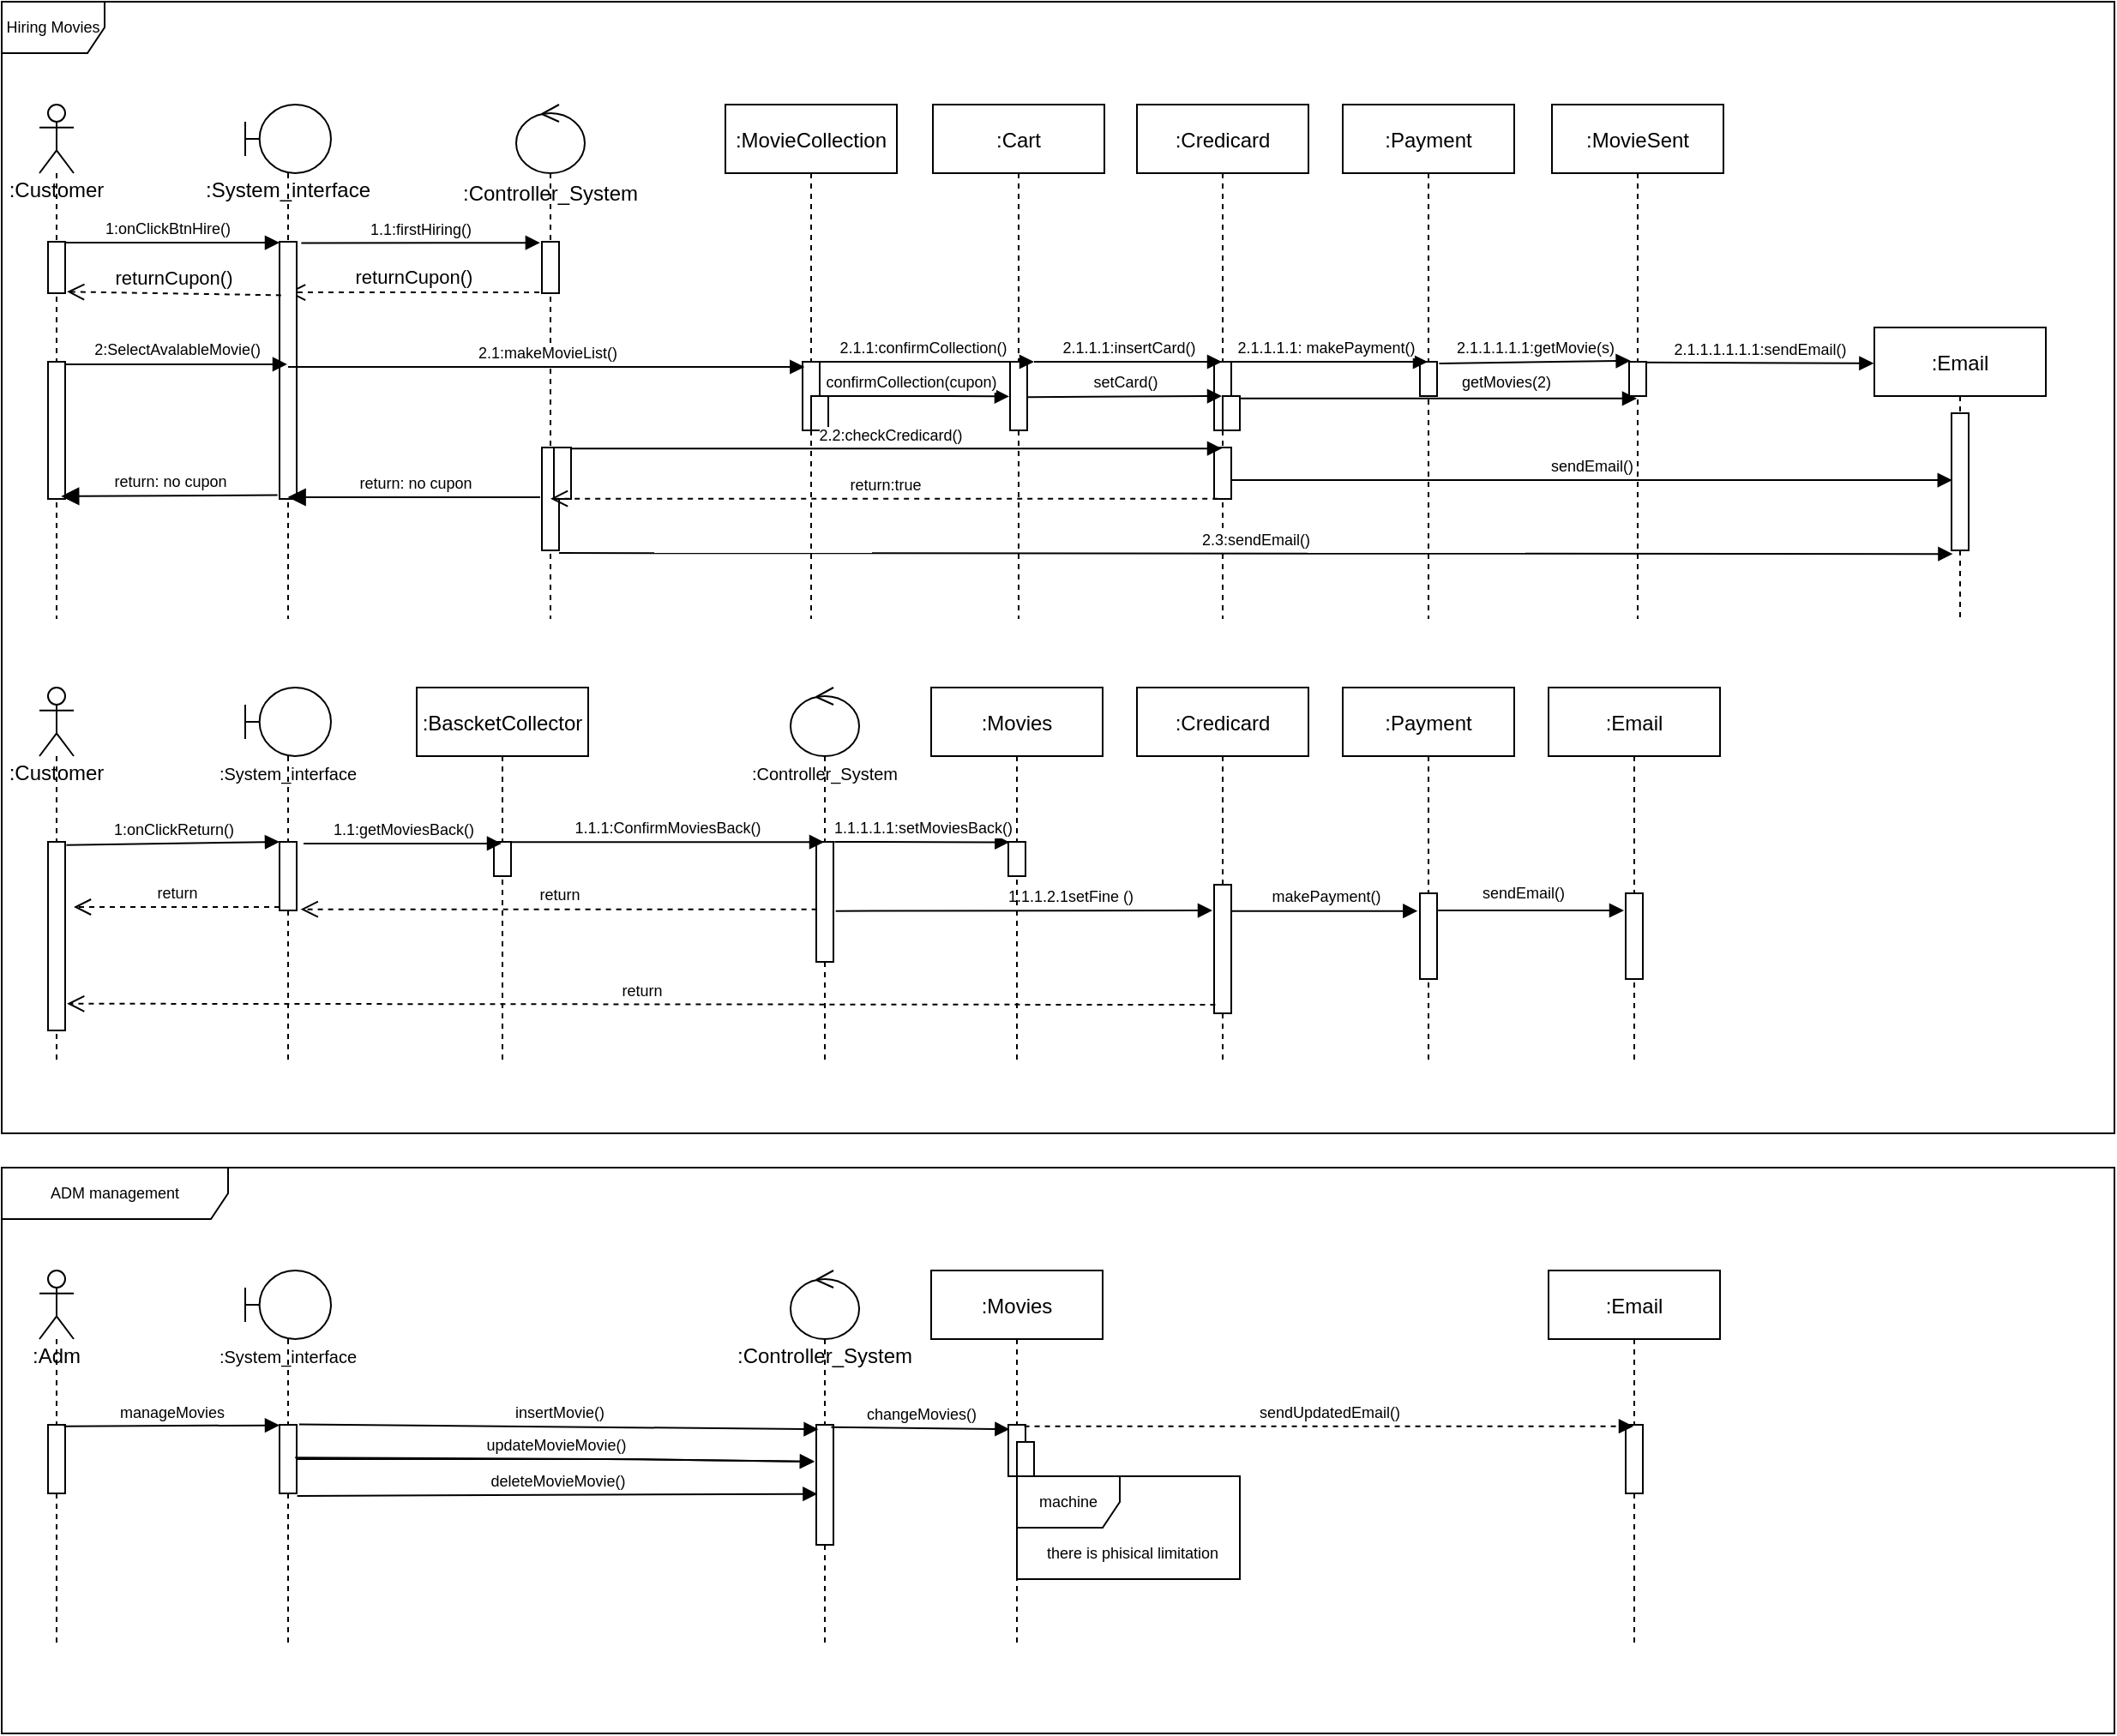 <mxfile version="14.5.1" type="github" pages="2">
  <diagram id="kgpKYQtTHZ0yAKxKKP6v" name="Page-1">
    <mxGraphModel dx="1372" dy="763" grid="1" gridSize="10" guides="1" tooltips="1" connect="1" arrows="1" fold="1" page="1" pageScale="1" pageWidth="850" pageHeight="1100" math="0" shadow="0">
      <root>
        <mxCell id="0" />
        <mxCell id="1" parent="0" />
        <mxCell id="9OgYv_cV8kC7q-Cjv74S-97" value="Hiring Movies" style="shape=umlFrame;whiteSpace=wrap;html=1;fontSize=9;movable=0;resizable=0;rotatable=0;deletable=0;editable=0;connectable=0;" vertex="1" parent="1">
          <mxGeometry x="18" y="20" width="1232" height="660" as="geometry" />
        </mxCell>
        <mxCell id="3nuBFxr9cyL0pnOWT2aG-7" value="returnCupon()" style="verticalAlign=bottom;endArrow=open;dashed=1;endSize=8;exitX=-0.152;exitY=0.985;shadow=0;strokeWidth=1;exitDx=0;exitDy=0;exitPerimeter=0;" parent="1" source="2R39ltGWzeSs4JhXjA6q-25" target="2R39ltGWzeSs4JhXjA6q-15" edge="1">
          <mxGeometry relative="1" as="geometry">
            <mxPoint x="190" y="179" as="targetPoint" />
            <mxPoint x="345" y="179" as="sourcePoint" />
          </mxGeometry>
        </mxCell>
        <mxCell id="3nuBFxr9cyL0pnOWT2aG-8" value="1:onClickBtnHire()" style="verticalAlign=bottom;endArrow=block;entryX=0;entryY=0.011;shadow=0;strokeWidth=1;entryDx=0;entryDy=0;entryPerimeter=0;fontSize=9;" parent="1" source="2R39ltGWzeSs4JhXjA6q-1" edge="1">
          <mxGeometry relative="1" as="geometry">
            <mxPoint x="275" y="160" as="sourcePoint" />
            <mxPoint x="180" y="160.55" as="targetPoint" />
          </mxGeometry>
        </mxCell>
        <mxCell id="2R39ltGWzeSs4JhXjA6q-1" value=":Customer" style="shape=umlLifeline;participant=umlActor;perimeter=lifelinePerimeter;whiteSpace=wrap;html=1;container=1;collapsible=0;recursiveResize=0;verticalAlign=top;spacingTop=36;outlineConnect=0;" vertex="1" parent="1">
          <mxGeometry x="40" y="80" width="20" height="300" as="geometry" />
        </mxCell>
        <mxCell id="2R39ltGWzeSs4JhXjA6q-24" value="" style="points=[];perimeter=orthogonalPerimeter;rounded=0;shadow=0;strokeWidth=1;" vertex="1" parent="2R39ltGWzeSs4JhXjA6q-1">
          <mxGeometry x="5" y="80" width="10" height="30" as="geometry" />
        </mxCell>
        <mxCell id="2R39ltGWzeSs4JhXjA6q-10" value=":MovieCollection" style="shape=umlLifeline;perimeter=lifelinePerimeter;container=1;collapsible=0;recursiveResize=0;rounded=0;shadow=0;strokeWidth=1;" vertex="1" parent="1">
          <mxGeometry x="440" y="80" width="100" height="300" as="geometry" />
        </mxCell>
        <mxCell id="9OgYv_cV8kC7q-Cjv74S-30" value="" style="points=[];perimeter=orthogonalPerimeter;rounded=0;shadow=0;strokeWidth=1;" vertex="1" parent="2R39ltGWzeSs4JhXjA6q-10">
          <mxGeometry x="45" y="150" width="10" height="40" as="geometry" />
        </mxCell>
        <mxCell id="9OgYv_cV8kC7q-Cjv74S-54" value="" style="points=[];perimeter=orthogonalPerimeter;rounded=0;shadow=0;strokeWidth=1;" vertex="1" parent="2R39ltGWzeSs4JhXjA6q-10">
          <mxGeometry x="50" y="170" width="10" height="20" as="geometry" />
        </mxCell>
        <mxCell id="2R39ltGWzeSs4JhXjA6q-12" value=":Cart" style="shape=umlLifeline;perimeter=lifelinePerimeter;container=1;collapsible=0;recursiveResize=0;rounded=0;shadow=0;strokeWidth=1;" vertex="1" parent="1">
          <mxGeometry x="561" y="80" width="100" height="300" as="geometry" />
        </mxCell>
        <mxCell id="2R39ltGWzeSs4JhXjA6q-13" value="" style="points=[];perimeter=orthogonalPerimeter;rounded=0;shadow=0;strokeWidth=1;" vertex="1" parent="2R39ltGWzeSs4JhXjA6q-12">
          <mxGeometry x="45" y="150" width="10" height="40" as="geometry" />
        </mxCell>
        <mxCell id="2R39ltGWzeSs4JhXjA6q-15" value=":System_interface" style="shape=umlLifeline;participant=umlBoundary;perimeter=lifelinePerimeter;whiteSpace=wrap;html=1;container=1;collapsible=0;recursiveResize=0;verticalAlign=top;spacingTop=36;outlineConnect=0;" vertex="1" parent="1">
          <mxGeometry x="160" y="80" width="50" height="300" as="geometry" />
        </mxCell>
        <mxCell id="2R39ltGWzeSs4JhXjA6q-16" value="" style="points=[];perimeter=orthogonalPerimeter;rounded=0;shadow=0;strokeWidth=1;" vertex="1" parent="1">
          <mxGeometry x="180" y="160" width="10" height="150" as="geometry" />
        </mxCell>
        <mxCell id="2R39ltGWzeSs4JhXjA6q-20" value="" style="shape=umlLifeline;participant=umlControl;perimeter=lifelinePerimeter;whiteSpace=wrap;html=1;container=1;collapsible=0;recursiveResize=0;verticalAlign=top;spacingTop=36;outlineConnect=0;" vertex="1" parent="1">
          <mxGeometry x="318" y="80" width="40" height="300" as="geometry" />
        </mxCell>
        <mxCell id="9OgYv_cV8kC7q-Cjv74S-37" value="" style="points=[];perimeter=orthogonalPerimeter;rounded=0;shadow=0;strokeWidth=1;" vertex="1" parent="2R39ltGWzeSs4JhXjA6q-20">
          <mxGeometry x="15" y="200" width="10" height="60" as="geometry" />
        </mxCell>
        <mxCell id="2R39ltGWzeSs4JhXjA6q-25" value="" style="html=1;points=[];perimeter=orthogonalPerimeter;" vertex="1" parent="2R39ltGWzeSs4JhXjA6q-20">
          <mxGeometry x="15" y="80" width="10" height="30" as="geometry" />
        </mxCell>
        <mxCell id="2R39ltGWzeSs4JhXjA6q-23" value=":Controller_System" style="text;html=1;strokeColor=none;fillColor=none;align=center;verticalAlign=middle;whiteSpace=wrap;rounded=0;" vertex="1" parent="1">
          <mxGeometry x="290" y="122" width="96" height="20" as="geometry" />
        </mxCell>
        <mxCell id="9OgYv_cV8kC7q-Cjv74S-4" value="1.1:firstHiring()" style="html=1;verticalAlign=bottom;endArrow=block;fontSize=9;exitX=1.271;exitY=0.005;exitDx=0;exitDy=0;exitPerimeter=0;entryX=-0.105;entryY=0.02;entryDx=0;entryDy=0;entryPerimeter=0;" edge="1" parent="1" source="2R39ltGWzeSs4JhXjA6q-16" target="2R39ltGWzeSs4JhXjA6q-25">
          <mxGeometry width="80" relative="1" as="geometry">
            <mxPoint x="340" y="170" as="sourcePoint" />
            <mxPoint x="420" y="170" as="targetPoint" />
          </mxGeometry>
        </mxCell>
        <mxCell id="9OgYv_cV8kC7q-Cjv74S-12" value="2:SelectAvalableMovie()" style="html=1;verticalAlign=bottom;endArrow=block;fontSize=9;exitX=0.95;exitY=0.037;exitDx=0;exitDy=0;exitPerimeter=0;" edge="1" target="2R39ltGWzeSs4JhXjA6q-15" parent="1">
          <mxGeometry relative="1" as="geometry">
            <mxPoint x="54.5" y="231.48" as="sourcePoint" />
          </mxGeometry>
        </mxCell>
        <mxCell id="9OgYv_cV8kC7q-Cjv74S-13" value="return: no cupon" style="html=1;verticalAlign=bottom;endArrow=block;endSize=8;fontSize=9;endFill=1;" edge="1" parent="1">
          <mxGeometry relative="1" as="geometry">
            <mxPoint x="184.81" y="309.0" as="targetPoint" />
            <mxPoint x="332" y="309" as="sourcePoint" />
          </mxGeometry>
        </mxCell>
        <mxCell id="9OgYv_cV8kC7q-Cjv74S-14" value=":Credicard" style="shape=umlLifeline;perimeter=lifelinePerimeter;container=1;collapsible=0;recursiveResize=0;rounded=0;shadow=0;strokeWidth=1;" vertex="1" parent="1">
          <mxGeometry x="680" y="80" width="100" height="300" as="geometry" />
        </mxCell>
        <mxCell id="9OgYv_cV8kC7q-Cjv74S-15" value="" style="points=[];perimeter=orthogonalPerimeter;rounded=0;shadow=0;strokeWidth=1;" vertex="1" parent="9OgYv_cV8kC7q-Cjv74S-14">
          <mxGeometry x="45" y="200" width="10" height="30" as="geometry" />
        </mxCell>
        <mxCell id="9OgYv_cV8kC7q-Cjv74S-35" value="" style="html=1;points=[];perimeter=orthogonalPerimeter;" vertex="1" parent="9OgYv_cV8kC7q-Cjv74S-14">
          <mxGeometry x="45" y="150" width="10" height="40" as="geometry" />
        </mxCell>
        <mxCell id="9OgYv_cV8kC7q-Cjv74S-56" value="" style="points=[];perimeter=orthogonalPerimeter;rounded=0;shadow=0;strokeWidth=1;" vertex="1" parent="9OgYv_cV8kC7q-Cjv74S-14">
          <mxGeometry x="50" y="170" width="10" height="20" as="geometry" />
        </mxCell>
        <mxCell id="9OgYv_cV8kC7q-Cjv74S-16" value=":Payment" style="shape=umlLifeline;perimeter=lifelinePerimeter;container=1;collapsible=0;recursiveResize=0;rounded=0;shadow=0;strokeWidth=1;" vertex="1" parent="1">
          <mxGeometry x="800" y="80" width="100" height="300" as="geometry" />
        </mxCell>
        <mxCell id="9OgYv_cV8kC7q-Cjv74S-17" value="" style="points=[];perimeter=orthogonalPerimeter;rounded=0;shadow=0;strokeWidth=1;" vertex="1" parent="9OgYv_cV8kC7q-Cjv74S-16">
          <mxGeometry x="45" y="150" width="10" height="20" as="geometry" />
        </mxCell>
        <mxCell id="9OgYv_cV8kC7q-Cjv74S-18" value=":MovieSent" style="shape=umlLifeline;perimeter=lifelinePerimeter;container=1;collapsible=0;recursiveResize=0;rounded=0;shadow=0;strokeWidth=1;" vertex="1" parent="1">
          <mxGeometry x="922" y="80" width="100" height="300" as="geometry" />
        </mxCell>
        <mxCell id="9OgYv_cV8kC7q-Cjv74S-19" value="" style="points=[];perimeter=orthogonalPerimeter;rounded=0;shadow=0;strokeWidth=1;" vertex="1" parent="9OgYv_cV8kC7q-Cjv74S-18">
          <mxGeometry x="45" y="150" width="10" height="20" as="geometry" />
        </mxCell>
        <mxCell id="9OgYv_cV8kC7q-Cjv74S-20" value=":Email" style="shape=umlLifeline;perimeter=lifelinePerimeter;container=1;collapsible=0;recursiveResize=0;rounded=0;shadow=0;strokeWidth=1;" vertex="1" parent="1">
          <mxGeometry x="1110" y="210" width="100" height="170" as="geometry" />
        </mxCell>
        <mxCell id="9OgYv_cV8kC7q-Cjv74S-21" value="" style="points=[];perimeter=orthogonalPerimeter;rounded=0;shadow=0;strokeWidth=1;" vertex="1" parent="9OgYv_cV8kC7q-Cjv74S-20">
          <mxGeometry x="45" y="50" width="10" height="80" as="geometry" />
        </mxCell>
        <mxCell id="9OgYv_cV8kC7q-Cjv74S-27" value="&lt;span style=&quot;font-size: 11px&quot;&gt;returnCupon()&lt;/span&gt;" style="html=1;verticalAlign=bottom;endArrow=open;dashed=1;endSize=8;fontSize=9;exitX=0.09;exitY=0.208;exitDx=0;exitDy=0;exitPerimeter=0;entryX=1.107;entryY=0.972;entryDx=0;entryDy=0;entryPerimeter=0;" edge="1" parent="1" source="2R39ltGWzeSs4JhXjA6q-16" target="2R39ltGWzeSs4JhXjA6q-24">
          <mxGeometry relative="1" as="geometry">
            <mxPoint x="500" y="300" as="sourcePoint" />
            <mxPoint x="55.0" y="267.8" as="targetPoint" />
          </mxGeometry>
        </mxCell>
        <mxCell id="9OgYv_cV8kC7q-Cjv74S-29" value="" style="points=[];perimeter=orthogonalPerimeter;rounded=0;shadow=0;strokeWidth=1;" vertex="1" parent="1">
          <mxGeometry x="180" y="270" width="10" as="geometry" />
        </mxCell>
        <mxCell id="9OgYv_cV8kC7q-Cjv74S-31" value="2.1:makeMovieList()" style="html=1;verticalAlign=bottom;endArrow=block;fontSize=9;entryX=0.117;entryY=0.075;entryDx=0;entryDy=0;entryPerimeter=0;" edge="1" parent="1" source="2R39ltGWzeSs4JhXjA6q-15" target="9OgYv_cV8kC7q-Cjv74S-30">
          <mxGeometry width="80" relative="1" as="geometry">
            <mxPoint x="460" y="290" as="sourcePoint" />
            <mxPoint x="540" y="290" as="targetPoint" />
          </mxGeometry>
        </mxCell>
        <mxCell id="9OgYv_cV8kC7q-Cjv74S-33" value="2.1.1:confirmCollection()" style="html=1;verticalAlign=bottom;endArrow=block;fontSize=9;" edge="1" parent="1" source="2R39ltGWzeSs4JhXjA6q-10">
          <mxGeometry width="80" relative="1" as="geometry">
            <mxPoint x="560" y="230" as="sourcePoint" />
            <mxPoint x="620" y="230" as="targetPoint" />
          </mxGeometry>
        </mxCell>
        <mxCell id="9OgYv_cV8kC7q-Cjv74S-34" value="2.1.1.1:insertCard()" style="html=1;verticalAlign=bottom;endArrow=block;fontSize=9;" edge="1" parent="1" target="9OgYv_cV8kC7q-Cjv74S-14">
          <mxGeometry width="80" relative="1" as="geometry">
            <mxPoint x="620" y="230" as="sourcePoint" />
            <mxPoint x="640" y="230" as="targetPoint" />
          </mxGeometry>
        </mxCell>
        <mxCell id="9OgYv_cV8kC7q-Cjv74S-36" value="2.2:checkCredicard()" style="html=1;verticalAlign=bottom;endArrow=block;fontSize=9;exitX=0.86;exitY=0.01;exitDx=0;exitDy=0;exitPerimeter=0;" edge="1" parent="1" source="9OgYv_cV8kC7q-Cjv74S-37" target="9OgYv_cV8kC7q-Cjv74S-14">
          <mxGeometry width="80" relative="1" as="geometry">
            <mxPoint x="520" y="250" as="sourcePoint" />
            <mxPoint x="600" y="250" as="targetPoint" />
          </mxGeometry>
        </mxCell>
        <mxCell id="9OgYv_cV8kC7q-Cjv74S-39" value="2.1.1.1.1: makePayment()" style="html=1;verticalAlign=bottom;endArrow=block;fontSize=9;" edge="1" parent="1" source="9OgYv_cV8kC7q-Cjv74S-14" target="9OgYv_cV8kC7q-Cjv74S-16">
          <mxGeometry width="80" relative="1" as="geometry">
            <mxPoint x="770" y="230" as="sourcePoint" />
            <mxPoint x="760" y="230" as="targetPoint" />
          </mxGeometry>
        </mxCell>
        <mxCell id="9OgYv_cV8kC7q-Cjv74S-40" value="2.1.1.1.1.1:getMovie(s)" style="html=1;verticalAlign=bottom;endArrow=block;fontSize=9;entryX=0.08;entryY=-0.03;entryDx=0;entryDy=0;entryPerimeter=0;exitX=1.12;exitY=0.05;exitDx=0;exitDy=0;exitPerimeter=0;" edge="1" parent="1" source="9OgYv_cV8kC7q-Cjv74S-17" target="9OgYv_cV8kC7q-Cjv74S-19">
          <mxGeometry width="80" relative="1" as="geometry">
            <mxPoint x="820" y="220" as="sourcePoint" />
            <mxPoint x="900" y="220" as="targetPoint" />
          </mxGeometry>
        </mxCell>
        <mxCell id="9OgYv_cV8kC7q-Cjv74S-41" value="" style="html=1;points=[];perimeter=orthogonalPerimeter;fontSize=9;" vertex="1" parent="1">
          <mxGeometry x="45" y="230" width="10" height="80" as="geometry" />
        </mxCell>
        <mxCell id="9OgYv_cV8kC7q-Cjv74S-42" value="return: no cupon" style="html=1;verticalAlign=bottom;endArrow=block;endSize=8;exitX=-0.117;exitY=0.985;fontSize=9;exitDx=0;exitDy=0;exitPerimeter=0;entryX=0.762;entryY=0.981;entryDx=0;entryDy=0;entryPerimeter=0;endFill=1;" edge="1" parent="1" source="2R39ltGWzeSs4JhXjA6q-16" target="9OgYv_cV8kC7q-Cjv74S-41">
          <mxGeometry relative="1" as="geometry">
            <mxPoint x="194.81" y="319.16" as="targetPoint" />
            <mxPoint x="343.31" y="319.16" as="sourcePoint" />
          </mxGeometry>
        </mxCell>
        <mxCell id="9OgYv_cV8kC7q-Cjv74S-43" value="2.1.1.1.1.1.1:sendEmail()" style="html=1;verticalAlign=bottom;endArrow=block;fontSize=9;exitX=1;exitY=0.017;exitDx=0;exitDy=0;exitPerimeter=0;entryX=-0.003;entryY=0.123;entryDx=0;entryDy=0;entryPerimeter=0;" edge="1" parent="1" source="9OgYv_cV8kC7q-Cjv74S-19" target="9OgYv_cV8kC7q-Cjv74S-20">
          <mxGeometry width="80" relative="1" as="geometry">
            <mxPoint x="740" y="320" as="sourcePoint" />
            <mxPoint x="1058" y="230" as="targetPoint" />
          </mxGeometry>
        </mxCell>
        <mxCell id="9OgYv_cV8kC7q-Cjv74S-44" value="sendEmail()" style="html=1;verticalAlign=bottom;endArrow=block;fontSize=9;entryX=0.04;entryY=0.488;entryDx=0;entryDy=0;entryPerimeter=0;" edge="1" parent="1" source="9OgYv_cV8kC7q-Cjv74S-15" target="9OgYv_cV8kC7q-Cjv74S-21">
          <mxGeometry width="80" relative="1" as="geometry">
            <mxPoint x="670" y="320" as="sourcePoint" />
            <mxPoint x="750" y="320" as="targetPoint" />
          </mxGeometry>
        </mxCell>
        <mxCell id="9OgYv_cV8kC7q-Cjv74S-45" value="2.3:sendEmail()" style="html=1;verticalAlign=bottom;endArrow=block;fontSize=9;exitX=0.997;exitY=1.026;exitDx=0;exitDy=0;exitPerimeter=0;entryX=0.072;entryY=1.026;entryDx=0;entryDy=0;entryPerimeter=0;" edge="1" parent="1" source="9OgYv_cV8kC7q-Cjv74S-37" target="9OgYv_cV8kC7q-Cjv74S-21">
          <mxGeometry width="80" relative="1" as="geometry">
            <mxPoint x="650" y="300" as="sourcePoint" />
            <mxPoint x="730" y="300" as="targetPoint" />
          </mxGeometry>
        </mxCell>
        <mxCell id="9OgYv_cV8kC7q-Cjv74S-46" value=":Customer" style="shape=umlLifeline;participant=umlActor;perimeter=lifelinePerimeter;whiteSpace=wrap;html=1;container=1;collapsible=0;recursiveResize=0;verticalAlign=top;spacingTop=36;outlineConnect=0;" vertex="1" parent="1">
          <mxGeometry x="40" y="420" width="20" height="220" as="geometry" />
        </mxCell>
        <mxCell id="9OgYv_cV8kC7q-Cjv74S-49" value="&lt;font style=&quot;font-size: 10px&quot;&gt;:System_interface&lt;/font&gt;" style="shape=umlLifeline;participant=umlBoundary;perimeter=lifelinePerimeter;whiteSpace=wrap;html=1;container=1;collapsible=0;recursiveResize=0;verticalAlign=top;spacingTop=36;outlineConnect=0;" vertex="1" parent="1">
          <mxGeometry x="160" y="420" width="50" height="220" as="geometry" />
        </mxCell>
        <mxCell id="9OgYv_cV8kC7q-Cjv74S-60" value="" style="html=1;points=[];perimeter=orthogonalPerimeter;fontSize=9;" vertex="1" parent="9OgYv_cV8kC7q-Cjv74S-49">
          <mxGeometry x="20" y="90" width="10" height="40" as="geometry" />
        </mxCell>
        <mxCell id="9OgYv_cV8kC7q-Cjv74S-53" value="" style="html=1;points=[];perimeter=orthogonalPerimeter;" vertex="1" parent="1">
          <mxGeometry x="340" y="280" width="10" height="30" as="geometry" />
        </mxCell>
        <mxCell id="9OgYv_cV8kC7q-Cjv74S-38" value="return:true" style="html=1;verticalAlign=bottom;endArrow=open;dashed=1;endSize=8;fontSize=9;exitX=0.21;exitY=0.995;exitDx=0;exitDy=0;exitPerimeter=0;" edge="1" parent="1" source="9OgYv_cV8kC7q-Cjv74S-15" target="2R39ltGWzeSs4JhXjA6q-20">
          <mxGeometry relative="1" as="geometry">
            <mxPoint x="690" y="189" as="sourcePoint" />
            <mxPoint x="520" y="250" as="targetPoint" />
          </mxGeometry>
        </mxCell>
        <mxCell id="9OgYv_cV8kC7q-Cjv74S-55" value="confirmCollection(cupon)" style="html=1;verticalAlign=bottom;endArrow=block;fontSize=9;entryX=-0.051;entryY=0.505;entryDx=0;entryDy=0;entryPerimeter=0;" edge="1" parent="1" source="2R39ltGWzeSs4JhXjA6q-10" target="2R39ltGWzeSs4JhXjA6q-13">
          <mxGeometry width="80" relative="1" as="geometry">
            <mxPoint x="490.267" y="230" as="sourcePoint" />
            <mxPoint x="620" y="230" as="targetPoint" />
            <Array as="points">
              <mxPoint x="560" y="250" />
            </Array>
          </mxGeometry>
        </mxCell>
        <mxCell id="9OgYv_cV8kC7q-Cjv74S-57" value="getMovies(2)" style="html=1;verticalAlign=bottom;endArrow=block;fontSize=9;exitX=0.98;exitY=0.07;exitDx=0;exitDy=0;exitPerimeter=0;" edge="1" parent="1" source="9OgYv_cV8kC7q-Cjv74S-56" target="9OgYv_cV8kC7q-Cjv74S-18">
          <mxGeometry x="0.337" y="1" width="80" relative="1" as="geometry">
            <mxPoint x="790" y="270" as="sourcePoint" />
            <mxPoint x="870" y="270" as="targetPoint" />
            <mxPoint as="offset" />
          </mxGeometry>
        </mxCell>
        <mxCell id="9OgYv_cV8kC7q-Cjv74S-59" value="setCard()" style="html=1;verticalAlign=bottom;endArrow=block;fontSize=9;exitX=1;exitY=0.515;exitDx=0;exitDy=0;exitPerimeter=0;" edge="1" parent="1" source="2R39ltGWzeSs4JhXjA6q-13">
          <mxGeometry width="80" relative="1" as="geometry">
            <mxPoint x="640" y="250" as="sourcePoint" />
            <mxPoint x="729.5" y="250" as="targetPoint" />
          </mxGeometry>
        </mxCell>
        <mxCell id="9OgYv_cV8kC7q-Cjv74S-61" value="1:onClickReturn()" style="html=1;verticalAlign=bottom;endArrow=block;entryX=0;entryY=0;fontSize=9;exitX=1.072;exitY=0.017;exitDx=0;exitDy=0;exitPerimeter=0;" edge="1" target="9OgYv_cV8kC7q-Cjv74S-60" parent="1" source="9OgYv_cV8kC7q-Cjv74S-7">
          <mxGeometry relative="1" as="geometry">
            <mxPoint x="-25" y="620" as="sourcePoint" />
          </mxGeometry>
        </mxCell>
        <mxCell id="9OgYv_cV8kC7q-Cjv74S-7" value="" style="html=1;points=[];perimeter=orthogonalPerimeter;fontSize=9;" vertex="1" parent="1">
          <mxGeometry x="45" y="510" width="10" height="110" as="geometry" />
        </mxCell>
        <mxCell id="9OgYv_cV8kC7q-Cjv74S-62" value="return" style="html=1;verticalAlign=bottom;endArrow=open;dashed=1;endSize=8;exitX=0;exitY=0.95;fontSize=9;" edge="1" source="9OgYv_cV8kC7q-Cjv74S-60" parent="1">
          <mxGeometry relative="1" as="geometry">
            <mxPoint x="60" y="548" as="targetPoint" />
          </mxGeometry>
        </mxCell>
        <mxCell id="9OgYv_cV8kC7q-Cjv74S-70" value="" style="shape=umlLifeline;participant=umlControl;perimeter=lifelinePerimeter;whiteSpace=wrap;html=1;container=1;collapsible=0;recursiveResize=0;verticalAlign=top;spacingTop=36;outlineConnect=0;" vertex="1" parent="1">
          <mxGeometry x="478" y="420" width="40" height="220" as="geometry" />
        </mxCell>
        <mxCell id="9OgYv_cV8kC7q-Cjv74S-71" value="" style="html=1;points=[];perimeter=orthogonalPerimeter;" vertex="1" parent="9OgYv_cV8kC7q-Cjv74S-70">
          <mxGeometry x="15" y="90" width="10" height="70" as="geometry" />
        </mxCell>
        <mxCell id="9OgYv_cV8kC7q-Cjv74S-73" value="&lt;font style=&quot;font-size: 10px&quot;&gt;:Controller_System&lt;/font&gt;" style="text;html=1;strokeColor=none;fillColor=none;align=center;verticalAlign=middle;whiteSpace=wrap;rounded=0;" vertex="1" parent="1">
          <mxGeometry x="450" y="460" width="96" height="20" as="geometry" />
        </mxCell>
        <mxCell id="9OgYv_cV8kC7q-Cjv74S-76" value=":Payment" style="shape=umlLifeline;perimeter=lifelinePerimeter;container=1;collapsible=0;recursiveResize=0;rounded=0;shadow=0;strokeWidth=1;" vertex="1" parent="1">
          <mxGeometry x="800" y="420" width="100" height="220" as="geometry" />
        </mxCell>
        <mxCell id="9OgYv_cV8kC7q-Cjv74S-77" value="" style="points=[];perimeter=orthogonalPerimeter;rounded=0;shadow=0;strokeWidth=1;" vertex="1" parent="9OgYv_cV8kC7q-Cjv74S-76">
          <mxGeometry x="45" y="120" width="10" height="50" as="geometry" />
        </mxCell>
        <mxCell id="9OgYv_cV8kC7q-Cjv74S-78" value=":BascketCollector" style="shape=umlLifeline;perimeter=lifelinePerimeter;container=1;collapsible=0;recursiveResize=0;rounded=0;shadow=0;strokeWidth=1;" vertex="1" parent="1">
          <mxGeometry x="260" y="420" width="100" height="220" as="geometry" />
        </mxCell>
        <mxCell id="9OgYv_cV8kC7q-Cjv74S-79" value="" style="points=[];perimeter=orthogonalPerimeter;rounded=0;shadow=0;strokeWidth=1;" vertex="1" parent="9OgYv_cV8kC7q-Cjv74S-78">
          <mxGeometry x="45" y="90" width="10" height="20" as="geometry" />
        </mxCell>
        <mxCell id="9OgYv_cV8kC7q-Cjv74S-80" value="1.1:getMoviesBack()" style="html=1;verticalAlign=bottom;endArrow=block;fontSize=9;exitX=1.4;exitY=0.024;exitDx=0;exitDy=0;exitPerimeter=0;" edge="1" parent="1" source="9OgYv_cV8kC7q-Cjv74S-60">
          <mxGeometry width="80" relative="1" as="geometry">
            <mxPoint x="360" y="590" as="sourcePoint" />
            <mxPoint x="309.5" y="510.96" as="targetPoint" />
          </mxGeometry>
        </mxCell>
        <mxCell id="9OgYv_cV8kC7q-Cjv74S-81" value="1.1.1:ConfirmMoviesBack()" style="html=1;verticalAlign=bottom;endArrow=block;fontSize=9;exitX=1.038;exitY=0.006;exitDx=0;exitDy=0;exitPerimeter=0;" edge="1" parent="1" source="9OgYv_cV8kC7q-Cjv74S-79" target="9OgYv_cV8kC7q-Cjv74S-70">
          <mxGeometry width="80" relative="1" as="geometry">
            <mxPoint x="400" y="570" as="sourcePoint" />
            <mxPoint x="480" y="570" as="targetPoint" />
          </mxGeometry>
        </mxCell>
        <mxCell id="9OgYv_cV8kC7q-Cjv74S-82" value="return" style="html=1;verticalAlign=bottom;endArrow=open;dashed=1;endSize=8;exitX=0.031;exitY=0.562;fontSize=9;exitDx=0;exitDy=0;exitPerimeter=0;entryX=1.233;entryY=0.983;entryDx=0;entryDy=0;entryPerimeter=0;" edge="1" parent="1" source="9OgYv_cV8kC7q-Cjv74S-71" target="9OgYv_cV8kC7q-Cjv74S-60">
          <mxGeometry relative="1" as="geometry">
            <mxPoint x="191.8" y="541.2" as="targetPoint" />
            <mxPoint x="493.31" y="539.14" as="sourcePoint" />
          </mxGeometry>
        </mxCell>
        <mxCell id="9OgYv_cV8kC7q-Cjv74S-83" value=":Credicard" style="shape=umlLifeline;perimeter=lifelinePerimeter;container=1;collapsible=0;recursiveResize=0;rounded=0;shadow=0;strokeWidth=1;" vertex="1" parent="1">
          <mxGeometry x="680" y="420" width="100" height="220" as="geometry" />
        </mxCell>
        <mxCell id="9OgYv_cV8kC7q-Cjv74S-85" value="" style="html=1;points=[];perimeter=orthogonalPerimeter;" vertex="1" parent="9OgYv_cV8kC7q-Cjv74S-83">
          <mxGeometry x="45" y="115" width="10" height="75" as="geometry" />
        </mxCell>
        <mxCell id="9OgYv_cV8kC7q-Cjv74S-87" value="1.1.1.2.1setFine ()" style="html=1;verticalAlign=bottom;endArrow=block;fontSize=9;exitX=1.133;exitY=0.576;exitDx=0;exitDy=0;exitPerimeter=0;" edge="1" parent="1" source="9OgYv_cV8kC7q-Cjv74S-71">
          <mxGeometry x="0.245" width="80" relative="1" as="geometry">
            <mxPoint x="501.33" y="527.34" as="sourcePoint" />
            <mxPoint x="724" y="550" as="targetPoint" />
            <mxPoint as="offset" />
          </mxGeometry>
        </mxCell>
        <mxCell id="9OgYv_cV8kC7q-Cjv74S-88" value="makePayment()" style="html=1;verticalAlign=bottom;endArrow=block;fontSize=9;entryX=-0.133;entryY=0.207;entryDx=0;entryDy=0;entryPerimeter=0;" edge="1" parent="1" source="9OgYv_cV8kC7q-Cjv74S-85" target="9OgYv_cV8kC7q-Cjv74S-77">
          <mxGeometry width="80" relative="1" as="geometry">
            <mxPoint x="745" y="309.04" as="sourcePoint" />
            <mxPoint x="1115.4" y="309.04" as="targetPoint" />
          </mxGeometry>
        </mxCell>
        <mxCell id="9OgYv_cV8kC7q-Cjv74S-89" value=":Email" style="shape=umlLifeline;perimeter=lifelinePerimeter;container=1;collapsible=0;recursiveResize=0;rounded=0;shadow=0;strokeWidth=1;" vertex="1" parent="1">
          <mxGeometry x="920" y="420" width="100" height="220" as="geometry" />
        </mxCell>
        <mxCell id="9OgYv_cV8kC7q-Cjv74S-90" value="" style="points=[];perimeter=orthogonalPerimeter;rounded=0;shadow=0;strokeWidth=1;" vertex="1" parent="9OgYv_cV8kC7q-Cjv74S-89">
          <mxGeometry x="45" y="120" width="10" height="50" as="geometry" />
        </mxCell>
        <mxCell id="9OgYv_cV8kC7q-Cjv74S-91" style="edgeStyle=orthogonalEdgeStyle;rounded=0;orthogonalLoop=1;jettySize=auto;html=1;startArrow=none;startFill=0;endArrow=block;endFill=1;fontSize=9;" edge="1" parent="1" source="9OgYv_cV8kC7q-Cjv74S-77">
          <mxGeometry relative="1" as="geometry">
            <mxPoint x="964" y="550" as="targetPoint" />
            <Array as="points">
              <mxPoint x="964" y="550" />
            </Array>
          </mxGeometry>
        </mxCell>
        <mxCell id="9OgYv_cV8kC7q-Cjv74S-92" value="sendEmail()" style="edgeLabel;html=1;align=center;verticalAlign=middle;resizable=0;points=[];fontSize=9;" vertex="1" connectable="0" parent="9OgYv_cV8kC7q-Cjv74S-91">
          <mxGeometry x="-0.084" y="1" relative="1" as="geometry">
            <mxPoint y="-9" as="offset" />
          </mxGeometry>
        </mxCell>
        <mxCell id="9OgYv_cV8kC7q-Cjv74S-93" value=":Movies" style="shape=umlLifeline;perimeter=lifelinePerimeter;container=1;collapsible=0;recursiveResize=0;rounded=0;shadow=0;strokeWidth=1;" vertex="1" parent="1">
          <mxGeometry x="560" y="420" width="100" height="220" as="geometry" />
        </mxCell>
        <mxCell id="9OgYv_cV8kC7q-Cjv74S-94" value="" style="html=1;points=[];perimeter=orthogonalPerimeter;" vertex="1" parent="9OgYv_cV8kC7q-Cjv74S-93">
          <mxGeometry x="45" y="90" width="10" height="20" as="geometry" />
        </mxCell>
        <mxCell id="9OgYv_cV8kC7q-Cjv74S-95" value="return" style="html=1;verticalAlign=bottom;endArrow=open;dashed=1;endSize=8;fontSize=9;exitX=0.072;exitY=0.934;exitDx=0;exitDy=0;exitPerimeter=0;entryX=1.107;entryY=0.858;entryDx=0;entryDy=0;entryPerimeter=0;" edge="1" parent="1" source="9OgYv_cV8kC7q-Cjv74S-85" target="9OgYv_cV8kC7q-Cjv74S-7">
          <mxGeometry relative="1" as="geometry">
            <mxPoint x="470" y="530" as="sourcePoint" />
            <mxPoint x="390" y="530" as="targetPoint" />
          </mxGeometry>
        </mxCell>
        <mxCell id="9OgYv_cV8kC7q-Cjv74S-96" value="1.1.1.1.1:setMoviesBack()" style="html=1;verticalAlign=bottom;endArrow=block;fontSize=9;exitX=1.067;exitY=0;exitDx=0;exitDy=0;exitPerimeter=0;entryX=0.067;entryY=0.011;entryDx=0;entryDy=0;entryPerimeter=0;" edge="1" parent="1" source="9OgYv_cV8kC7q-Cjv74S-71" target="9OgYv_cV8kC7q-Cjv74S-94">
          <mxGeometry width="80" relative="1" as="geometry">
            <mxPoint x="580" y="500" as="sourcePoint" />
            <mxPoint x="660" y="500" as="targetPoint" />
          </mxGeometry>
        </mxCell>
        <mxCell id="9OgYv_cV8kC7q-Cjv74S-98" value=":Adm" style="shape=umlLifeline;participant=umlActor;perimeter=lifelinePerimeter;whiteSpace=wrap;html=1;container=1;collapsible=0;recursiveResize=0;verticalAlign=top;spacingTop=36;outlineConnect=0;" vertex="1" parent="1">
          <mxGeometry x="40" y="760" width="20" height="220" as="geometry" />
        </mxCell>
        <mxCell id="9OgYv_cV8kC7q-Cjv74S-107" value="" style="html=1;points=[];perimeter=orthogonalPerimeter;fontSize=9;" vertex="1" parent="9OgYv_cV8kC7q-Cjv74S-98">
          <mxGeometry x="5" y="90" width="10" height="40" as="geometry" />
        </mxCell>
        <mxCell id="9OgYv_cV8kC7q-Cjv74S-99" value="&lt;font style=&quot;font-size: 10px&quot;&gt;:System_interface&lt;/font&gt;" style="shape=umlLifeline;participant=umlBoundary;perimeter=lifelinePerimeter;whiteSpace=wrap;html=1;container=1;collapsible=0;recursiveResize=0;verticalAlign=top;spacingTop=36;outlineConnect=0;" vertex="1" parent="1">
          <mxGeometry x="160" y="760" width="50" height="220" as="geometry" />
        </mxCell>
        <mxCell id="9OgYv_cV8kC7q-Cjv74S-100" value="" style="html=1;points=[];perimeter=orthogonalPerimeter;fontSize=9;" vertex="1" parent="9OgYv_cV8kC7q-Cjv74S-99">
          <mxGeometry x="20" y="90" width="10" height="40" as="geometry" />
        </mxCell>
        <mxCell id="9OgYv_cV8kC7q-Cjv74S-101" value=":Controller_System" style="shape=umlLifeline;participant=umlControl;perimeter=lifelinePerimeter;whiteSpace=wrap;html=1;container=1;collapsible=0;recursiveResize=0;verticalAlign=top;spacingTop=36;outlineConnect=0;size=40;" vertex="1" parent="1">
          <mxGeometry x="478" y="760" width="40" height="220" as="geometry" />
        </mxCell>
        <mxCell id="9OgYv_cV8kC7q-Cjv74S-102" value="" style="html=1;points=[];perimeter=orthogonalPerimeter;" vertex="1" parent="9OgYv_cV8kC7q-Cjv74S-101">
          <mxGeometry x="15" y="90" width="10" height="70" as="geometry" />
        </mxCell>
        <mxCell id="9OgYv_cV8kC7q-Cjv74S-103" value=":Movies" style="shape=umlLifeline;perimeter=lifelinePerimeter;container=1;collapsible=0;recursiveResize=0;rounded=0;shadow=0;strokeWidth=1;" vertex="1" parent="1">
          <mxGeometry x="560" y="760" width="100" height="220" as="geometry" />
        </mxCell>
        <mxCell id="9OgYv_cV8kC7q-Cjv74S-104" value="" style="html=1;points=[];perimeter=orthogonalPerimeter;" vertex="1" parent="9OgYv_cV8kC7q-Cjv74S-103">
          <mxGeometry x="45" y="90" width="10" height="30" as="geometry" />
        </mxCell>
        <mxCell id="9OgYv_cV8kC7q-Cjv74S-120" value="" style="html=1;points=[];perimeter=orthogonalPerimeter;fontSize=9;" vertex="1" parent="9OgYv_cV8kC7q-Cjv74S-103">
          <mxGeometry x="50" y="100" width="10" height="20" as="geometry" />
        </mxCell>
        <mxCell id="9OgYv_cV8kC7q-Cjv74S-105" value=":Email" style="shape=umlLifeline;perimeter=lifelinePerimeter;container=1;collapsible=0;recursiveResize=0;rounded=0;shadow=0;strokeWidth=1;" vertex="1" parent="1">
          <mxGeometry x="920" y="760" width="100" height="220" as="geometry" />
        </mxCell>
        <mxCell id="9OgYv_cV8kC7q-Cjv74S-106" value="" style="points=[];perimeter=orthogonalPerimeter;rounded=0;shadow=0;strokeWidth=1;" vertex="1" parent="9OgYv_cV8kC7q-Cjv74S-105">
          <mxGeometry x="45" y="90" width="10" height="40" as="geometry" />
        </mxCell>
        <mxCell id="9OgYv_cV8kC7q-Cjv74S-108" value="manageMovies" style="html=1;verticalAlign=bottom;endArrow=block;fontSize=9;exitX=0.929;exitY=0.021;exitDx=0;exitDy=0;exitPerimeter=0;entryX=0;entryY=0.007;entryDx=0;entryDy=0;entryPerimeter=0;" edge="1" parent="1" source="9OgYv_cV8kC7q-Cjv74S-107" target="9OgYv_cV8kC7q-Cjv74S-100">
          <mxGeometry width="80" relative="1" as="geometry">
            <mxPoint x="340" y="790" as="sourcePoint" />
            <mxPoint x="420" y="790" as="targetPoint" />
          </mxGeometry>
        </mxCell>
        <mxCell id="9OgYv_cV8kC7q-Cjv74S-109" value="insertMovie()" style="html=1;verticalAlign=bottom;endArrow=block;fontSize=9;exitX=1.143;exitY=-0.007;exitDx=0;exitDy=0;exitPerimeter=0;entryX=0.129;entryY=0.037;entryDx=0;entryDy=0;entryPerimeter=0;" edge="1" parent="1" source="9OgYv_cV8kC7q-Cjv74S-100" target="9OgYv_cV8kC7q-Cjv74S-102">
          <mxGeometry width="80" relative="1" as="geometry">
            <mxPoint x="64.29" y="860.84" as="sourcePoint" />
            <mxPoint x="370" y="910" as="targetPoint" />
          </mxGeometry>
        </mxCell>
        <mxCell id="9OgYv_cV8kC7q-Cjv74S-110" value="changeMovies()" style="html=1;verticalAlign=bottom;endArrow=block;fontSize=9;exitX=0.871;exitY=0.02;exitDx=0;exitDy=0;exitPerimeter=0;entryX=0.071;entryY=0.086;entryDx=0;entryDy=0;entryPerimeter=0;" edge="1" parent="1" source="9OgYv_cV8kC7q-Cjv74S-102" target="9OgYv_cV8kC7q-Cjv74S-104">
          <mxGeometry width="80" relative="1" as="geometry">
            <mxPoint x="440" y="770" as="sourcePoint" />
            <mxPoint x="520" y="770" as="targetPoint" />
          </mxGeometry>
        </mxCell>
        <mxCell id="9OgYv_cV8kC7q-Cjv74S-111" value="updateMovieMovie()" style="html=1;verticalAlign=bottom;endArrow=block;fontSize=9;exitX=0.914;exitY=0.479;exitDx=0;exitDy=0;exitPerimeter=0;entryX=-0.1;entryY=0.306;entryDx=0;entryDy=0;entryPerimeter=0;" edge="1" parent="1" source="9OgYv_cV8kC7q-Cjv74S-100" target="9OgYv_cV8kC7q-Cjv74S-102">
          <mxGeometry width="80" relative="1" as="geometry">
            <mxPoint x="191.43" y="849.72" as="sourcePoint" />
            <mxPoint x="494.29" y="852.59" as="targetPoint" />
            <Array as="points">
              <mxPoint x="380" y="870" />
            </Array>
          </mxGeometry>
        </mxCell>
        <mxCell id="9OgYv_cV8kC7q-Cjv74S-112" value="updateMovieMovie()" style="html=1;verticalAlign=bottom;endArrow=block;fontSize=9;entryX=-0.1;entryY=0.306;entryDx=0;entryDy=0;entryPerimeter=0;" edge="1" parent="1" source="9OgYv_cV8kC7q-Cjv74S-100" target="9OgYv_cV8kC7q-Cjv74S-102">
          <mxGeometry width="80" relative="1" as="geometry">
            <mxPoint x="191.43" y="849.72" as="sourcePoint" />
            <mxPoint x="494.29" y="852.59" as="targetPoint" />
            <Array as="points">
              <mxPoint x="380" y="870" />
            </Array>
          </mxGeometry>
        </mxCell>
        <mxCell id="9OgYv_cV8kC7q-Cjv74S-113" value="deleteMovieMovie()" style="html=1;verticalAlign=bottom;endArrow=block;fontSize=9;exitX=1.029;exitY=1.036;exitDx=0;exitDy=0;exitPerimeter=0;entryX=0.071;entryY=0.576;entryDx=0;entryDy=0;entryPerimeter=0;" edge="1" parent="1" source="9OgYv_cV8kC7q-Cjv74S-100" target="9OgYv_cV8kC7q-Cjv74S-102">
          <mxGeometry width="80" relative="1" as="geometry">
            <mxPoint x="190" y="870" as="sourcePoint" />
            <mxPoint x="492" y="871.42" as="targetPoint" />
            <Array as="points" />
          </mxGeometry>
        </mxCell>
        <mxCell id="9OgYv_cV8kC7q-Cjv74S-119" value="" style="group" vertex="1" connectable="0" parent="1">
          <mxGeometry x="610" y="880" width="135" height="60" as="geometry" />
        </mxCell>
        <mxCell id="9OgYv_cV8kC7q-Cjv74S-117" value="machine" style="shape=umlFrame;whiteSpace=wrap;html=1;fontSize=9;" vertex="1" parent="9OgYv_cV8kC7q-Cjv74S-119">
          <mxGeometry width="130" height="60" as="geometry" />
        </mxCell>
        <mxCell id="9OgYv_cV8kC7q-Cjv74S-118" value="there is phisical limitation" style="text;html=1;strokeColor=none;fillColor=none;align=center;verticalAlign=middle;whiteSpace=wrap;rounded=0;fontSize=9;" vertex="1" parent="9OgYv_cV8kC7q-Cjv74S-119">
          <mxGeometry y="35" width="135" height="20" as="geometry" />
        </mxCell>
        <mxCell id="9OgYv_cV8kC7q-Cjv74S-121" value="sendUpdatedEmail()" style="html=1;verticalAlign=bottom;endArrow=block;fontSize=9;exitX=0.929;exitY=0.029;exitDx=0;exitDy=0;exitPerimeter=0;dashed=1;" edge="1" parent="1" source="9OgYv_cV8kC7q-Cjv74S-104" target="9OgYv_cV8kC7q-Cjv74S-105">
          <mxGeometry width="80" relative="1" as="geometry">
            <mxPoint x="810" y="820" as="sourcePoint" />
            <mxPoint x="890" y="820" as="targetPoint" />
          </mxGeometry>
        </mxCell>
        <mxCell id="9OgYv_cV8kC7q-Cjv74S-122" value="ADM management" style="shape=umlFrame;whiteSpace=wrap;html=1;fontSize=9;width=132;height=30;" vertex="1" parent="1">
          <mxGeometry x="18" y="700" width="1232" height="330" as="geometry" />
        </mxCell>
      </root>
    </mxGraphModel>
  </diagram>
  <diagram id="n7bLBUu4oKJ7Fsb_n60B" name="Page-2">
    <mxGraphModel dx="784" dy="436" grid="1" gridSize="10" guides="1" tooltips="1" connect="1" arrows="1" fold="1" page="1" pageScale="1" pageWidth="1100" pageHeight="850" math="0" shadow="0">
      <root>
        <mxCell id="rdNLKxUeWmusQo9a9lWO-0" />
        <mxCell id="rdNLKxUeWmusQo9a9lWO-1" parent="rdNLKxUeWmusQo9a9lWO-0" />
        <mxCell id="E0Ltbmq4JsSQH8HV2QDR-0" value="" style="shape=umlDestroy;whiteSpace=wrap;html=1;strokeWidth=3;" vertex="1" parent="rdNLKxUeWmusQo9a9lWO-1">
          <mxGeometry x="390" y="470" width="20" height="20" as="geometry" />
        </mxCell>
        <mxCell id="E0Ltbmq4JsSQH8HV2QDR-1" value="Obj1: Class 1" style="shape=umlLifeline;perimeter=lifelinePerimeter;whiteSpace=wrap;html=1;container=1;collapsible=0;recursiveResize=0;outlineConnect=0;" vertex="1" parent="rdNLKxUeWmusQo9a9lWO-1">
          <mxGeometry x="160" y="200" width="140" height="328" as="geometry" />
        </mxCell>
        <mxCell id="E0Ltbmq4JsSQH8HV2QDR-2" value="" style="html=1;points=[];perimeter=orthogonalPerimeter;" vertex="1" parent="E0Ltbmq4JsSQH8HV2QDR-1">
          <mxGeometry x="65" y="90" width="10" height="210" as="geometry" />
        </mxCell>
        <mxCell id="E0Ltbmq4JsSQH8HV2QDR-16" value="" style="endArrow=open;endFill=1;endSize=12;html=1;" edge="1" parent="E0Ltbmq4JsSQH8HV2QDR-1">
          <mxGeometry width="160" relative="1" as="geometry">
            <mxPoint x="130" y="60" as="sourcePoint" />
            <mxPoint x="140" y="90" as="targetPoint" />
          </mxGeometry>
        </mxCell>
        <mxCell id="E0Ltbmq4JsSQH8HV2QDR-17" value="create" style="text;html=1;strokeColor=none;fillColor=none;align=center;verticalAlign=middle;whiteSpace=wrap;rounded=0;fontSize=9;" vertex="1" parent="E0Ltbmq4JsSQH8HV2QDR-1">
          <mxGeometry x="110" y="44" width="40" height="20" as="geometry" />
        </mxCell>
        <mxCell id="E0Ltbmq4JsSQH8HV2QDR-19" value="" style="endArrow=block;startArrow=none;endFill=1;startFill=0;html=1;" edge="1" parent="E0Ltbmq4JsSQH8HV2QDR-1">
          <mxGeometry width="160" relative="1" as="geometry">
            <mxPoint x="74" y="160" as="sourcePoint" />
            <mxPoint x="230" y="160" as="targetPoint" />
          </mxGeometry>
        </mxCell>
        <mxCell id="E0Ltbmq4JsSQH8HV2QDR-3" value="Creating and Destroying an Object" style="text;align=center;fontStyle=1;verticalAlign=middle;spacingLeft=3;spacingRight=3;strokeColor=none;rotatable=0;points=[[0,0.5],[1,0.5]];portConstraint=eastwest;" vertex="1" parent="rdNLKxUeWmusQo9a9lWO-1">
          <mxGeometry x="120" y="140" width="200" height="26" as="geometry" />
        </mxCell>
        <mxCell id="E0Ltbmq4JsSQH8HV2QDR-4" value="Return" style="text;align=center;fontStyle=1;verticalAlign=middle;spacingLeft=3;spacingRight=3;strokeColor=none;rotatable=0;points=[[0,0.5],[1,0.5]];portConstraint=eastwest;" vertex="1" parent="rdNLKxUeWmusQo9a9lWO-1">
          <mxGeometry x="910" y="150" width="60" height="26" as="geometry" />
        </mxCell>
        <mxCell id="E0Ltbmq4JsSQH8HV2QDR-5" value="" style="html=1;points=[];perimeter=orthogonalPerimeter;" vertex="1" parent="rdNLKxUeWmusQo9a9lWO-1">
          <mxGeometry x="935" y="240" width="10" height="40" as="geometry" />
        </mxCell>
        <mxCell id="E0Ltbmq4JsSQH8HV2QDR-6" value="self call" style="edgeStyle=orthogonalEdgeStyle;html=1;align=left;spacingLeft=2;endArrow=block;rounded=0;entryX=1;entryY=0;" edge="1" target="E0Ltbmq4JsSQH8HV2QDR-5" parent="rdNLKxUeWmusQo9a9lWO-1">
          <mxGeometry relative="1" as="geometry">
            <mxPoint x="940" y="220" as="sourcePoint" />
            <Array as="points">
              <mxPoint x="970" y="220" />
            </Array>
          </mxGeometry>
        </mxCell>
        <mxCell id="E0Ltbmq4JsSQH8HV2QDR-10" value="Obj1: Class 1" style="shape=umlLifeline;perimeter=lifelinePerimeter;whiteSpace=wrap;html=1;container=1;collapsible=0;recursiveResize=0;outlineConnect=0;" vertex="1" parent="rdNLKxUeWmusQo9a9lWO-1">
          <mxGeometry x="350" y="270" width="100" height="200" as="geometry" />
        </mxCell>
        <mxCell id="E0Ltbmq4JsSQH8HV2QDR-11" value="" style="html=1;points=[];perimeter=orthogonalPerimeter;" vertex="1" parent="E0Ltbmq4JsSQH8HV2QDR-10">
          <mxGeometry x="45" y="90" width="10" height="30" as="geometry" />
        </mxCell>
        <mxCell id="E0Ltbmq4JsSQH8HV2QDR-12" value="" style="html=1;points=[];perimeter=orthogonalPerimeter;" vertex="1" parent="E0Ltbmq4JsSQH8HV2QDR-10">
          <mxGeometry x="45" y="150" width="10" height="30" as="geometry" />
        </mxCell>
        <mxCell id="E0Ltbmq4JsSQH8HV2QDR-13" value="" style="endArrow=open;endSize=12;dashed=1;html=1;exitX=1.3;exitY=0.025;exitDx=0;exitDy=0;exitPerimeter=0;" edge="1" parent="rdNLKxUeWmusQo9a9lWO-1" source="E0Ltbmq4JsSQH8HV2QDR-2">
          <mxGeometry width="160" relative="1" as="geometry">
            <mxPoint x="40" y="420" as="sourcePoint" />
            <mxPoint x="350" y="292" as="targetPoint" />
          </mxGeometry>
        </mxCell>
        <mxCell id="E0Ltbmq4JsSQH8HV2QDR-14" value="Obj1: Class 1" style="shape=umlLifeline;perimeter=lifelinePerimeter;whiteSpace=wrap;html=1;container=1;collapsible=0;recursiveResize=0;outlineConnect=0;" vertex="1" parent="rdNLKxUeWmusQo9a9lWO-1">
          <mxGeometry x="550" y="200" width="100" height="328" as="geometry" />
        </mxCell>
        <mxCell id="E0Ltbmq4JsSQH8HV2QDR-15" value="" style="html=1;points=[];perimeter=orthogonalPerimeter;" vertex="1" parent="E0Ltbmq4JsSQH8HV2QDR-14">
          <mxGeometry x="45" y="90" width="10" height="80" as="geometry" />
        </mxCell>
        <mxCell id="E0Ltbmq4JsSQH8HV2QDR-21" value="" style="endArrow=block;startArrow=none;endFill=1;startFill=0;html=1;exitX=0.986;exitY=0.63;exitDx=0;exitDy=0;exitPerimeter=0;entryX=0.043;entryY=0.019;entryDx=0;entryDy=0;entryPerimeter=0;" edge="1" parent="rdNLKxUeWmusQo9a9lWO-1" source="E0Ltbmq4JsSQH8HV2QDR-2" target="E0Ltbmq4JsSQH8HV2QDR-12">
          <mxGeometry width="160" relative="1" as="geometry">
            <mxPoint x="243.71" y="369.93" as="sourcePoint" />
            <mxPoint x="400" y="370" as="targetPoint" />
          </mxGeometry>
        </mxCell>
        <mxCell id="E0Ltbmq4JsSQH8HV2QDR-22" value="" style="endArrow=open;endFill=1;endSize=12;html=1;exitX=1;exitY=1;exitDx=0;exitDy=0;" edge="1" parent="rdNLKxUeWmusQo9a9lWO-1" source="E0Ltbmq4JsSQH8HV2QDR-23" target="E0Ltbmq4JsSQH8HV2QDR-0">
          <mxGeometry width="160" relative="1" as="geometry">
            <mxPoint x="360" y="450" as="sourcePoint" />
            <mxPoint x="370" y="480" as="targetPoint" />
          </mxGeometry>
        </mxCell>
        <mxCell id="E0Ltbmq4JsSQH8HV2QDR-23" value="destroy" style="text;html=1;strokeColor=none;fillColor=none;align=center;verticalAlign=middle;whiteSpace=wrap;rounded=0;fontSize=9;" vertex="1" parent="rdNLKxUeWmusQo9a9lWO-1">
          <mxGeometry x="300" y="440" width="40" height="20" as="geometry" />
        </mxCell>
      </root>
    </mxGraphModel>
  </diagram>
</mxfile>
